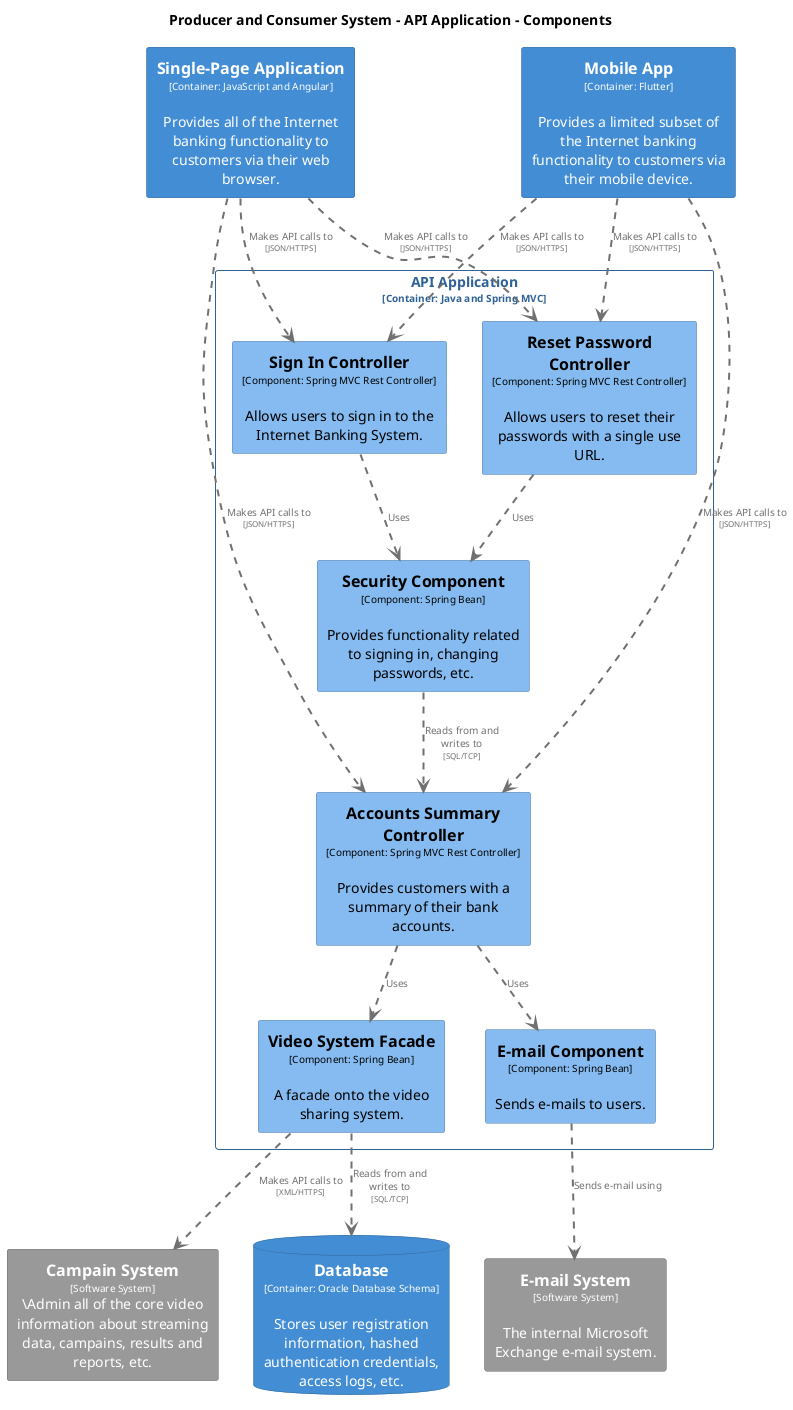 @startuml
set separator none
title Producer and Consumer System - API Application - Components

top to bottom direction

skinparam {
  arrowFontSize 10
  defaultTextAlignment center
  wrapWidth 200
  maxMessageSize 100
}

hide stereotype

skinparam rectangle<<InternetVideoSystem.APIApplication.AccountsSummaryController>> {
  BackgroundColor #85bbf0
  FontColor #000000
  BorderColor #5d82a8
  shadowing false
}
skinparam database<<InternetVideoSystem.Database>> {
  BackgroundColor #438dd5
  FontColor #ffffff
  BorderColor #2e6295
  shadowing false
}
skinparam rectangle<<InternetVideoSystem.APIApplication.EmailComponent>> {
  BackgroundColor #85bbf0
  FontColor #000000
  BorderColor #5d82a8
  shadowing false
}
skinparam rectangle<<EmailSystem>> {
  BackgroundColor #999999
  FontColor #ffffff
  BorderColor #6b6b6b
  shadowing false
}
skinparam rectangle<<MainframeBankingSystem>> {
  BackgroundColor #999999
  FontColor #ffffff
  BorderColor #6b6b6b
  shadowing false
}
skinparam rectangle<<InternetVideoSystem.APIApplication.CampainSystemFacade>> {
  BackgroundColor #85bbf0
  FontColor #000000
  BorderColor #5d82a8
  shadowing false
}
skinparam rectangle<<InternetVideoSystem.MobileApp>> {
  BackgroundColor #438dd5
  FontColor #ffffff
  BorderColor #2e6295
  shadowing false
}
skinparam rectangle<<InternetVideoSystem.APIApplication.ResetPasswordController>> {
  BackgroundColor #85bbf0
  FontColor #000000
  BorderColor #5d82a8
  shadowing false
}
skinparam rectangle<<InternetVideoSystem.APIApplication.SecurityComponent>> {
  BackgroundColor #85bbf0
  FontColor #000000
  BorderColor #5d82a8
  shadowing false
}
skinparam rectangle<<InternetVideoSystem.APIApplication.SignInController>> {
  BackgroundColor #85bbf0
  FontColor #000000
  BorderColor #5d82a8
  shadowing false
}
skinparam rectangle<<InternetVideoSystem.SinglePageApplication>> {
  BackgroundColor #438dd5
  FontColor #ffffff
  BorderColor #2e6295
  shadowing false
}
skinparam rectangle<<InternetVideoSystem.APIApplication>> {
  BorderColor #2e6295
  FontColor #2e6295
  shadowing false
}

rectangle "==Campain System\n<size:10>[Software System]</size>\n\Admin all of the core video information about streaming data, campains, results and reports, etc." <<MainframeBankingSystem>> as MainframeBankingSystem
rectangle "==E-mail System\n<size:10>[Software System]</size>\n\nThe internal Microsoft Exchange e-mail system." <<EmailSystem>> as EmailSystem
rectangle "==Single-Page Application\n<size:10>[Container: JavaScript and Angular]</size>\n\nProvides all of the Internet banking functionality to customers via their web browser." <<InternetVideoSystem.SinglePageApplication>> as InternetVideoSystem.SinglePageApplication
rectangle "==Mobile App\n<size:10>[Container: Flutter]</size>\n\nProvides a limited subset of the Internet banking functionality to customers via their mobile device." <<InternetVideoSystem.MobileApp>> as InternetVideoSystem.MobileApp
database "==Database\n<size:10>[Container: Oracle Database Schema]</size>\n\nStores user registration information, hashed authentication credentials, access logs, etc." <<InternetVideoSystem.Database>> as InternetVideoSystem.Database

rectangle "API Application\n<size:10>[Container: Java and Spring MVC]</size>" <<InternetVideoSystem.APIApplication>> {
  rectangle "==Sign In Controller\n<size:10>[Component: Spring MVC Rest Controller]</size>\n\nAllows users to sign in to the Internet Banking System." <<InternetVideoSystem.APIApplication.SignInController>> as InternetVideoSystem.APIApplication.SignInController
  rectangle "==Accounts Summary Controller\n<size:10>[Component: Spring MVC Rest Controller]</size>\n\nProvides customers with a summary of their bank accounts." <<InternetVideoSystem.APIApplication.AccountsSummaryController>> as InternetVideoSystem.APIApplication.AccountsSummaryController
  rectangle "==Reset Password Controller\n<size:10>[Component: Spring MVC Rest Controller]</size>\n\nAllows users to reset their passwords with a single use URL." <<InternetVideoSystem.APIApplication.ResetPasswordController>> as InternetVideoSystem.APIApplication.ResetPasswordController
  rectangle "==Security Component\n<size:10>[Component: Spring Bean]</size>\n\nProvides functionality related to signing in, changing passwords, etc." <<InternetVideoSystem.APIApplication.SecurityComponent>> as InternetVideoSystem.APIApplication.SecurityComponent
  rectangle "==Video System Facade\n<size:10>[Component: Spring Bean]</size>\n\nA facade onto the video sharing system." <<InternetVideoSystem.APIApplication.CampainSystemFacade>> as InternetVideoSystem.APIApplication.CampainSystemFacade
  rectangle "==E-mail Component\n<size:10>[Component: Spring Bean]</size>\n\nSends e-mails to users." <<InternetVideoSystem.APIApplication.EmailComponent>> as InternetVideoSystem.APIApplication.EmailComponent
}

InternetVideoSystem.SinglePageApplication .[#707070,thickness=2].> InternetVideoSystem.APIApplication.SignInController : "<color:#707070>Makes API calls to\n<color:#707070><size:8>[JSON/HTTPS]</size>"
InternetVideoSystem.SinglePageApplication .[#707070,thickness=2].> InternetVideoSystem.APIApplication.AccountsSummaryController : "<color:#707070>Makes API calls to\n<color:#707070><size:8>[JSON/HTTPS]</size>"
InternetVideoSystem.SinglePageApplication .[#707070,thickness=2].> InternetVideoSystem.APIApplication.ResetPasswordController : "<color:#707070>Makes API calls to\n<color:#707070><size:8>[JSON/HTTPS]</size>"
InternetVideoSystem.MobileApp .[#707070,thickness=2].> InternetVideoSystem.APIApplication.SignInController : "<color:#707070>Makes API calls to\n<color:#707070><size:8>[JSON/HTTPS]</size>"
InternetVideoSystem.MobileApp .[#707070,thickness=2].> InternetVideoSystem.APIApplication.AccountsSummaryController : "<color:#707070>Makes API calls to\n<color:#707070><size:8>[JSON/HTTPS]</size>"
InternetVideoSystem.MobileApp .[#707070,thickness=2].> InternetVideoSystem.APIApplication.ResetPasswordController : "<color:#707070>Makes API calls to\n<color:#707070><size:8>[JSON/HTTPS]</size>"
InternetVideoSystem.APIApplication.SignInController .[#707070,thickness=2].> InternetVideoSystem.APIApplication.SecurityComponent : "<color:#707070>Uses"
InternetVideoSystem.APIApplication.AccountsSummaryController .[#707070,thickness=2].> InternetVideoSystem.APIApplication.CampainSystemFacade : "<color:#707070>Uses"
InternetVideoSystem.APIApplication.ResetPasswordController .[#707070,thickness=2].> InternetVideoSystem.APIApplication.SecurityComponent : "<color:#707070>Uses"
InternetVideoSystem.APIApplication.AccountsSummaryController .[#707070,thickness=2].> InternetVideoSystem.APIApplication.EmailComponent : "<color:#707070>Uses"
InternetVideoSystem.APIApplication.CampainSystemFacade .[#707070,thickness=2].> InternetVideoSystem.Database : "<color:#707070>Reads from and writes to\n<color:#707070><size:8>[SQL/TCP]</size>"
InternetVideoSystem.APIApplication.SecurityComponent .[#707070,thickness=2].> InternetVideoSystem.APIApplication.AccountsSummaryController : "<color:#707070>Reads from and writes to\n<color:#707070><size:8>[SQL/TCP]</size>"
InternetVideoSystem.APIApplication.CampainSystemFacade .[#707070,thickness=2].> MainframeBankingSystem : "<color:#707070>Makes API calls to\n<color:#707070><size:8>[XML/HTTPS]</size>"
InternetVideoSystem.APIApplication.EmailComponent .[#707070,thickness=2].> EmailSystem : "<color:#707070>Sends e-mail using"
@enduml